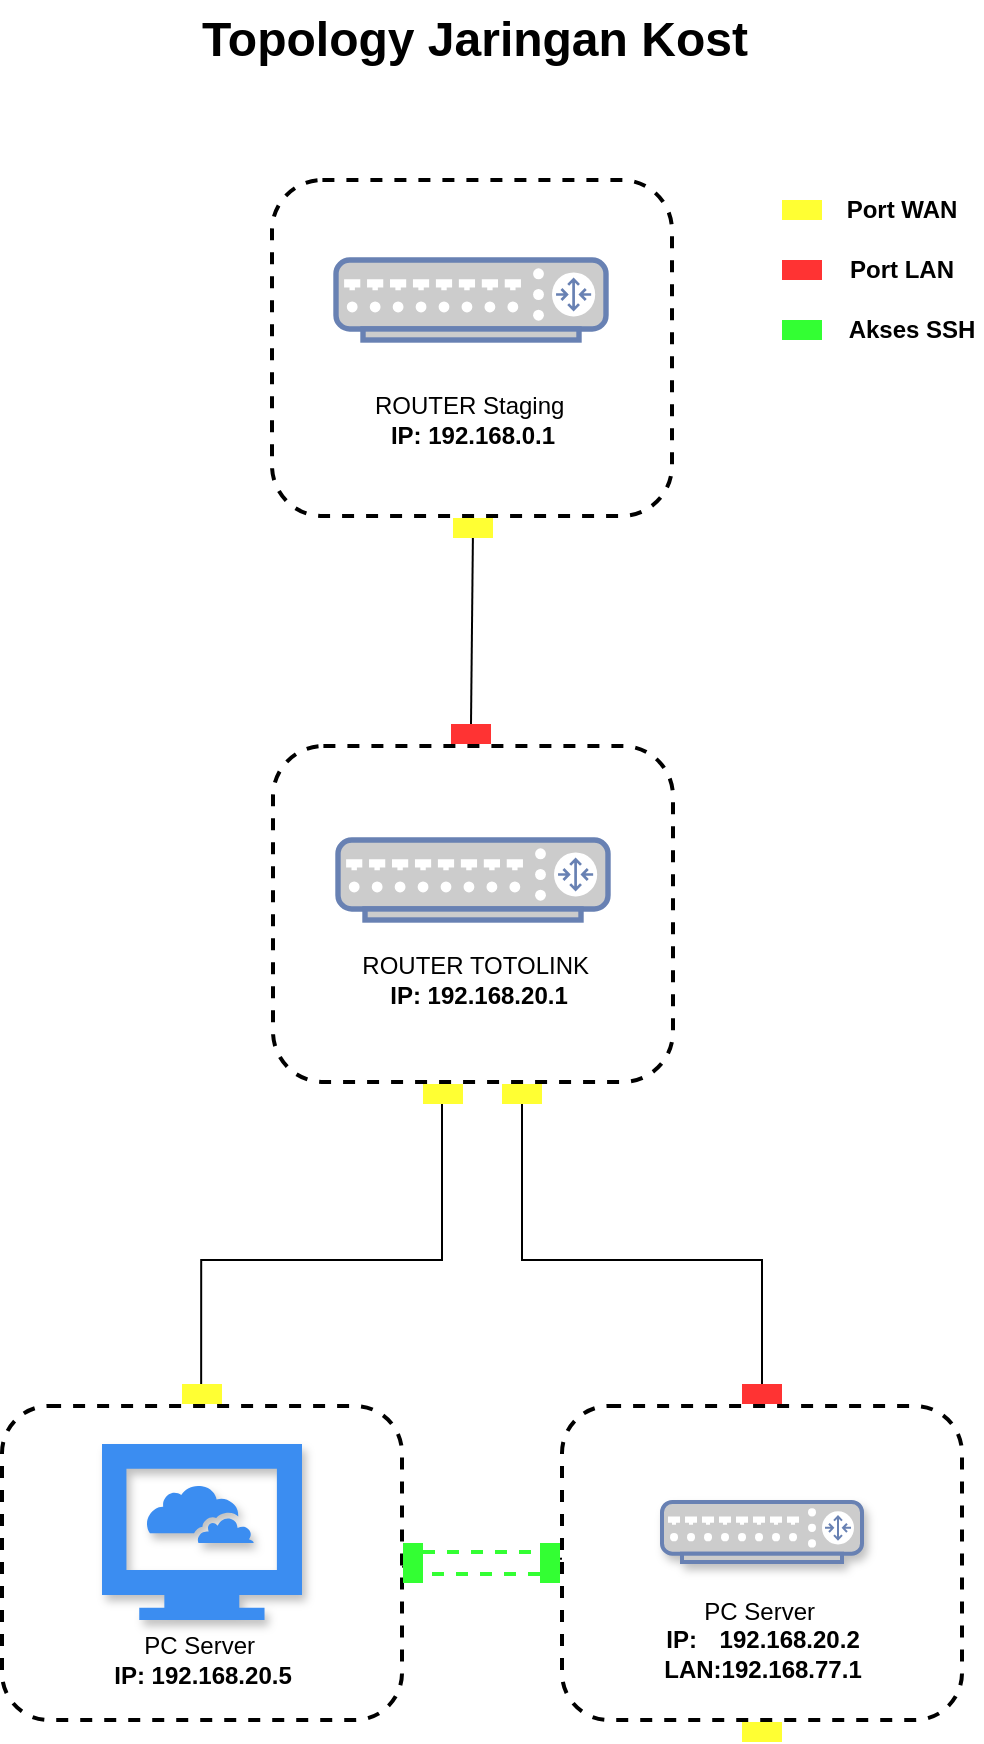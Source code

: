 <mxfile version="26.2.2">
  <diagram name="Top Jaringan Kost" id="jgIykUG0UuW3-U6Ky0mu">
    <mxGraphModel dx="1466" dy="822" grid="1" gridSize="10" guides="1" tooltips="1" connect="1" arrows="1" fold="1" page="1" pageScale="1" pageWidth="850" pageHeight="1100" math="0" shadow="0">
      <root>
        <mxCell id="0" />
        <mxCell id="1" parent="0" />
        <mxCell id="tLKNI8qHFX3cuUReKvDi-44" value="" style="shape=link;html=1;rounded=0;" edge="1" parent="1" source="tLKNI8qHFX3cuUReKvDi-47">
          <mxGeometry width="100" relative="1" as="geometry">
            <mxPoint x="375" y="851" as="sourcePoint" />
            <mxPoint x="475" y="851" as="targetPoint" />
          </mxGeometry>
        </mxCell>
        <mxCell id="tLKNI8qHFX3cuUReKvDi-46" value="" style="shape=link;html=1;rounded=0;" edge="1" parent="1" target="tLKNI8qHFX3cuUReKvDi-45">
          <mxGeometry width="100" relative="1" as="geometry">
            <mxPoint x="375" y="851" as="sourcePoint" />
            <mxPoint x="475" y="851" as="targetPoint" />
          </mxGeometry>
        </mxCell>
        <mxCell id="tLKNI8qHFX3cuUReKvDi-33" value="" style="endArrow=none;html=1;rounded=0;exitX=0.479;exitY=0.249;exitDx=0;exitDy=0;edgeStyle=orthogonalEdgeStyle;exitPerimeter=0;" edge="1" parent="1" source="tLKNI8qHFX3cuUReKvDi-25" target="tLKNI8qHFX3cuUReKvDi-21">
          <mxGeometry width="50" height="50" relative="1" as="geometry">
            <mxPoint x="285" y="764" as="sourcePoint" />
            <mxPoint x="405" y="593" as="targetPoint" />
            <Array as="points">
              <mxPoint x="285" y="700" />
              <mxPoint x="405" y="700" />
            </Array>
          </mxGeometry>
        </mxCell>
        <mxCell id="tLKNI8qHFX3cuUReKvDi-31" value="" style="rounded=1;whiteSpace=wrap;html=1;dashed=1;strokeWidth=2;perimeterSpacing=10;glass=0;shadow=0;movable=1;resizable=1;rotatable=1;deletable=1;editable=1;locked=0;connectable=1;" vertex="1" parent="1">
          <mxGeometry x="465" y="773" width="200" height="157" as="geometry" />
        </mxCell>
        <mxCell id="tLKNI8qHFX3cuUReKvDi-38" value="" style="endArrow=none;html=1;rounded=0;entryX=0.5;entryY=0;entryDx=0;entryDy=0;entryPerimeter=0;" edge="1" parent="1" source="tLKNI8qHFX3cuUReKvDi-14" target="tLKNI8qHFX3cuUReKvDi-37">
          <mxGeometry width="50" height="50" relative="1" as="geometry">
            <mxPoint x="420" y="240" as="sourcePoint" />
            <mxPoint x="420" y="432" as="targetPoint" />
          </mxGeometry>
        </mxCell>
        <mxCell id="tLKNI8qHFX3cuUReKvDi-18" value="" style="endArrow=none;html=1;rounded=0;entryX=0.5;entryY=0;entryDx=0;entryDy=0;entryPerimeter=0;" edge="1" parent="1" source="tLKNI8qHFX3cuUReKvDi-37" target="tLKNI8qHFX3cuUReKvDi-17">
          <mxGeometry width="50" height="50" relative="1" as="geometry">
            <mxPoint x="421" y="390" as="sourcePoint" />
            <mxPoint x="421" y="560" as="targetPoint" />
          </mxGeometry>
        </mxCell>
        <mxCell id="tLKNI8qHFX3cuUReKvDi-35" value="" style="rounded=1;whiteSpace=wrap;html=1;dashed=1;strokeWidth=2;perimeterSpacing=10;glass=0;shadow=0;movable=1;resizable=1;rotatable=1;deletable=1;editable=1;locked=0;connectable=1;" vertex="1" parent="1">
          <mxGeometry x="320" y="160" width="200" height="168" as="geometry" />
        </mxCell>
        <mxCell id="tLKNI8qHFX3cuUReKvDi-16" value="" style="endArrow=none;html=1;rounded=0;entryX=0.5;entryY=0;entryDx=0;entryDy=0;entryPerimeter=0;" edge="1" parent="1" source="tLKNI8qHFX3cuUReKvDi-17" target="tLKNI8qHFX3cuUReKvDi-11">
          <mxGeometry width="50" height="50" relative="1" as="geometry">
            <mxPoint x="425" y="400" as="sourcePoint" />
            <mxPoint x="425" y="550" as="targetPoint" />
          </mxGeometry>
        </mxCell>
        <mxCell id="tLKNI8qHFX3cuUReKvDi-10" value="" style="endArrow=none;html=1;rounded=0;edgeStyle=orthogonalEdgeStyle;" edge="1" parent="1">
          <mxGeometry width="50" height="50" relative="1" as="geometry">
            <mxPoint x="565" y="770" as="sourcePoint" />
            <mxPoint x="445" y="593" as="targetPoint" />
            <Array as="points">
              <mxPoint x="565" y="700" />
              <mxPoint x="445" y="700" />
            </Array>
          </mxGeometry>
        </mxCell>
        <mxCell id="tLKNI8qHFX3cuUReKvDi-7" value="" style="endArrow=none;html=1;rounded=0;exitX=0.479;exitY=0.249;exitDx=0;exitDy=0;edgeStyle=orthogonalEdgeStyle;exitPerimeter=0;" edge="1" parent="1" source="tLKNI8qHFX3cuUReKvDi-21">
          <mxGeometry width="50" height="50" relative="1" as="geometry">
            <mxPoint x="405" y="843" as="sourcePoint" />
            <mxPoint x="405" y="593" as="targetPoint" />
            <Array as="points" />
          </mxGeometry>
        </mxCell>
        <mxCell id="tLKNI8qHFX3cuUReKvDi-32" value="" style="rounded=1;whiteSpace=wrap;html=1;dashed=1;strokeWidth=2;perimeterSpacing=10;glass=0;shadow=0;movable=1;resizable=1;rotatable=1;deletable=1;editable=1;locked=0;connectable=1;" vertex="1" parent="1">
          <mxGeometry x="320.5" y="443" width="200" height="168" as="geometry" />
        </mxCell>
        <mxCell id="tLKNI8qHFX3cuUReKvDi-30" value="" style="rounded=1;whiteSpace=wrap;html=1;dashed=1;strokeWidth=2;perimeterSpacing=10;glass=0;shadow=0;movable=1;resizable=1;rotatable=1;deletable=1;editable=1;locked=0;connectable=1;" vertex="1" parent="1">
          <mxGeometry x="185" y="773" width="200" height="157" as="geometry" />
        </mxCell>
        <mxCell id="tLKNI8qHFX3cuUReKvDi-24" value="" style="rounded=0;whiteSpace=wrap;html=1;fillColor=#FFFF33;strokeColor=none;" vertex="1" parent="1">
          <mxGeometry x="555" y="762" width="20" height="10" as="geometry" />
        </mxCell>
        <mxCell id="tLKNI8qHFX3cuUReKvDi-23" value="" style="rounded=0;whiteSpace=wrap;html=1;fillColor=#FFFF33;strokeColor=none;" vertex="1" parent="1">
          <mxGeometry x="435" y="612" width="20" height="10" as="geometry" />
        </mxCell>
        <mxCell id="tLKNI8qHFX3cuUReKvDi-17" value="" style="rounded=0;whiteSpace=wrap;html=1;fillColor=#FF3333;strokeColor=none;" vertex="1" parent="1">
          <mxGeometry x="409.5" y="432" width="20" height="10" as="geometry" />
        </mxCell>
        <mxCell id="tLKNI8qHFX3cuUReKvDi-5" value="" style="fontColor=#0066CC;verticalAlign=top;verticalLabelPosition=bottom;labelPosition=center;align=center;html=1;outlineConnect=0;fillColor=#CCCCCC;strokeColor=#6881B3;gradientColor=none;gradientDirection=north;strokeWidth=2;shape=mxgraph.networks.router;shadow=1;" vertex="1" parent="1">
          <mxGeometry x="515" y="821" width="100" height="30" as="geometry" />
        </mxCell>
        <mxCell id="tLKNI8qHFX3cuUReKvDi-11" value="" style="fontColor=#0066CC;verticalAlign=top;verticalLabelPosition=bottom;labelPosition=center;align=center;html=1;outlineConnect=0;fillColor=#CCCCCC;strokeColor=#6881B3;gradientColor=none;gradientDirection=north;strokeWidth=2;shape=mxgraph.networks.router;" vertex="1" parent="1">
          <mxGeometry x="353" y="490" width="135" height="40" as="geometry" />
        </mxCell>
        <mxCell id="tLKNI8qHFX3cuUReKvDi-13" value="ROUTER TOTOLINK&amp;nbsp;&lt;div&gt;&lt;b&gt;IP: 192.168.20.1&lt;/b&gt;&lt;/div&gt;" style="text;html=1;align=center;verticalAlign=middle;resizable=0;points=[];autosize=1;strokeColor=none;fillColor=none;" vertex="1" parent="1">
          <mxGeometry x="353" y="540" width="140" height="40" as="geometry" />
        </mxCell>
        <mxCell id="tLKNI8qHFX3cuUReKvDi-14" value="" style="fontColor=#0066CC;verticalAlign=top;verticalLabelPosition=bottom;labelPosition=center;align=center;html=1;outlineConnect=0;fillColor=#CCCCCC;strokeColor=#6881B3;gradientColor=none;gradientDirection=north;strokeWidth=2;shape=mxgraph.networks.router;" vertex="1" parent="1">
          <mxGeometry x="352" y="200" width="135" height="40" as="geometry" />
        </mxCell>
        <mxCell id="tLKNI8qHFX3cuUReKvDi-15" value="ROUTER Staging&amp;nbsp;&lt;div&gt;&lt;b&gt;IP: 192.168.0.1&lt;/b&gt;&lt;/div&gt;" style="text;html=1;align=center;verticalAlign=middle;resizable=0;points=[];autosize=1;strokeColor=none;fillColor=none;" vertex="1" parent="1">
          <mxGeometry x="359.5" y="260" width="120" height="40" as="geometry" />
        </mxCell>
        <mxCell id="tLKNI8qHFX3cuUReKvDi-19" value="Topology Jaringan Kost" style="text;strokeColor=none;fillColor=none;html=1;fontSize=24;fontStyle=1;verticalAlign=middle;align=center;" vertex="1" parent="1">
          <mxGeometry x="277.75" y="70" width="285.5" height="40" as="geometry" />
        </mxCell>
        <mxCell id="tLKNI8qHFX3cuUReKvDi-25" value="" style="rounded=0;whiteSpace=wrap;html=1;fillColor=#FFFF33;strokeColor=none;" vertex="1" parent="1">
          <mxGeometry x="275" y="762" width="20" height="10" as="geometry" />
        </mxCell>
        <mxCell id="tLKNI8qHFX3cuUReKvDi-27" value="" style="sketch=0;html=1;aspect=fixed;strokeColor=none;shadow=1;fillColor=#3B8DF1;verticalAlign=top;labelPosition=center;verticalLabelPosition=bottom;shape=mxgraph.gcp2.cloud_computer" vertex="1" parent="1">
          <mxGeometry x="235" y="792" width="100" height="88" as="geometry" />
        </mxCell>
        <mxCell id="tLKNI8qHFX3cuUReKvDi-28" value="PC Server&amp;nbsp;&lt;div&gt;&lt;b&gt;IP: 192.168.20.5&lt;/b&gt;&lt;/div&gt;" style="text;html=1;align=center;verticalAlign=middle;resizable=0;points=[];autosize=1;strokeColor=none;fillColor=none;" vertex="1" parent="1">
          <mxGeometry x="230" y="880" width="110" height="40" as="geometry" />
        </mxCell>
        <mxCell id="tLKNI8qHFX3cuUReKvDi-29" value="PC Server&amp;nbsp;&lt;div&gt;&lt;b&gt;IP:&lt;span style=&quot;white-space: pre;&quot;&gt;&#x9;&lt;/span&gt;192.168.20.2&lt;br&gt;LAN:192.168.77.1&lt;/b&gt;&lt;/div&gt;" style="text;html=1;align=center;verticalAlign=middle;resizable=0;points=[];autosize=1;strokeColor=none;fillColor=none;" vertex="1" parent="1">
          <mxGeometry x="505" y="860" width="120" height="60" as="geometry" />
        </mxCell>
        <mxCell id="tLKNI8qHFX3cuUReKvDi-21" value="" style="rounded=0;whiteSpace=wrap;html=1;fillColor=#FFFF33;strokeColor=none;" vertex="1" parent="1">
          <mxGeometry x="395.5" y="612" width="20" height="10" as="geometry" />
        </mxCell>
        <mxCell id="tLKNI8qHFX3cuUReKvDi-37" value="" style="rounded=0;whiteSpace=wrap;html=1;fillColor=#FFFF33;strokeColor=none;" vertex="1" parent="1">
          <mxGeometry x="410.5" y="329" width="20" height="10" as="geometry" />
        </mxCell>
        <mxCell id="tLKNI8qHFX3cuUReKvDi-40" value="" style="rounded=0;whiteSpace=wrap;html=1;fillColor=#FFFF33;strokeColor=none;" vertex="1" parent="1">
          <mxGeometry x="575" y="170" width="20" height="10" as="geometry" />
        </mxCell>
        <mxCell id="tLKNI8qHFX3cuUReKvDi-41" value="" style="rounded=0;whiteSpace=wrap;html=1;fillColor=#FF3333;strokeColor=none;" vertex="1" parent="1">
          <mxGeometry x="575" y="200" width="20" height="10" as="geometry" />
        </mxCell>
        <mxCell id="tLKNI8qHFX3cuUReKvDi-42" value="" style="rounded=0;whiteSpace=wrap;html=1;fillColor=#FF3333;strokeColor=none;" vertex="1" parent="1">
          <mxGeometry x="555" y="762" width="20" height="10" as="geometry" />
        </mxCell>
        <mxCell id="tLKNI8qHFX3cuUReKvDi-45" value="" style="rounded=0;whiteSpace=wrap;html=1;fillColor=#33FF33;strokeColor=none;direction=south;" vertex="1" parent="1">
          <mxGeometry x="385.5" y="841.5" width="10" height="20" as="geometry" />
        </mxCell>
        <mxCell id="tLKNI8qHFX3cuUReKvDi-48" value="" style="shape=link;html=1;rounded=0;width=10;strokeWidth=2;dashed=1;strokeColor=#33FF33;" edge="1" parent="1" source="tLKNI8qHFX3cuUReKvDi-45" target="tLKNI8qHFX3cuUReKvDi-47">
          <mxGeometry width="100" relative="1" as="geometry">
            <mxPoint x="396" y="851" as="sourcePoint" />
            <mxPoint x="475" y="851" as="targetPoint" />
          </mxGeometry>
        </mxCell>
        <mxCell id="tLKNI8qHFX3cuUReKvDi-47" value="" style="rounded=0;whiteSpace=wrap;html=1;fillColor=#33FF33;strokeColor=none;direction=south;" vertex="1" parent="1">
          <mxGeometry x="454" y="841.5" width="10" height="20" as="geometry" />
        </mxCell>
        <mxCell id="tLKNI8qHFX3cuUReKvDi-49" value="" style="rounded=0;whiteSpace=wrap;html=1;fillColor=#FFFF33;strokeColor=none;" vertex="1" parent="1">
          <mxGeometry x="555" y="931" width="20" height="10" as="geometry" />
        </mxCell>
        <mxCell id="tLKNI8qHFX3cuUReKvDi-50" value="&lt;b&gt;Port WAN&lt;/b&gt;" style="text;strokeColor=none;align=center;fillColor=none;html=1;verticalAlign=middle;whiteSpace=wrap;rounded=0;" vertex="1" parent="1">
          <mxGeometry x="605" y="160" width="60" height="30" as="geometry" />
        </mxCell>
        <mxCell id="tLKNI8qHFX3cuUReKvDi-51" value="&lt;b&gt;Port LAN&lt;/b&gt;" style="text;strokeColor=none;align=center;fillColor=none;html=1;verticalAlign=middle;whiteSpace=wrap;rounded=0;" vertex="1" parent="1">
          <mxGeometry x="605" y="190" width="60" height="30" as="geometry" />
        </mxCell>
        <mxCell id="tLKNI8qHFX3cuUReKvDi-52" value="" style="rounded=0;whiteSpace=wrap;html=1;fillColor=#33FF33;strokeColor=none;direction=west;" vertex="1" parent="1">
          <mxGeometry x="575" y="230" width="20" height="10" as="geometry" />
        </mxCell>
        <mxCell id="tLKNI8qHFX3cuUReKvDi-53" value="&lt;b&gt;Akses SSH&lt;/b&gt;" style="text;strokeColor=none;align=center;fillColor=none;html=1;verticalAlign=middle;whiteSpace=wrap;rounded=0;" vertex="1" parent="1">
          <mxGeometry x="605" y="220" width="70" height="30" as="geometry" />
        </mxCell>
      </root>
    </mxGraphModel>
  </diagram>
</mxfile>
